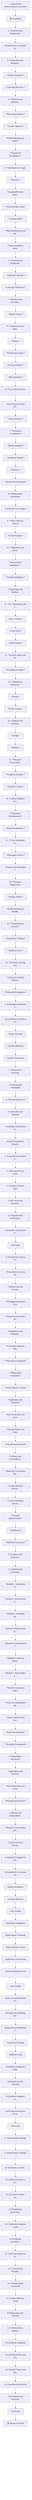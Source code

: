 flowchart TD
    A["🎯 Barry Bonds<br/>Active Inference Curriculum"] --> B["📚 Foundation"]
    
    B --> S1["1. Comprehensive Background..."]
    S1 --> S2["Comprehensive Curriculum Se..."]
    S2 --> S3["1. **Comprehensive Backgrou..."]
    S3 --> S4["**Section Overview:**"]
    S4 --> S5["**Learning Objectives:**"]
    S5 --> S6["2. **Personal and Professio..."]
    S6 --> S7["**Educational History:**"]
    S7 --> S8["**Career Trajectory:**"]
    S8 --> S9["**Public Speaking and Media:**"]
    S9 --> S10["**Awards and Recognitions:**"]
    S10 --> S11["3. **Intellectual and Cogni..."]
    S11 --> S12["**Expertise:**"]
    S12 --> S13["**Analytical/Problem-Solvin..."]
    S13 --> S14["**Communication Style:**"]
    S14 --> S15["**Learning Agility:**"]
    S15 --> S16["**Mathematical/Technical Ba..."]
    S16 --> S17["**Cross-Disciplinary Intere..."]
    S17 --> S18["4. **Learning and Developme..."]
    S18 --> S19["**Historical Learning:**"]
    S19 --> S20["**Learning Preferences:**"]
    S20 --> S21["**Individual Skill Developm..."]
    S21 --> S22["**Digital Literacy:**"]
    S22 --> S23["5. **Motivational and Value..."]
    S23 --> S24["**Values:**"]
    S24 --> S25["**Professional Goals:**"]
    S25 --> S26["**Personal Mission:**"]
    S26 --> S27["**Risk Tolerance:**"]
    S27 --> S28["6. **Core Active Inference ..."]
    S28 --> S29["**Free Energy Principle (FE..."]
    S29 --> S30["**Active Inference:**"]
    S30 --> S31["7. **Theoretical Foundations**"]
    S31 --> S32["**Markov Blankets:**"]
    S32 --> S33["**Variational Density:**"]
    S33 --> S34["**Precision:**"]
    S34 --> S35["**Hierarchical Processing:**"]
    S35 --> S36["8. **Mathematical Framework**"]
    S36 --> S37["**Variational Free Energy:**"]
    S37 --> S38["9. **Active Inference Theory**"]
    S38 --> S39["**Core Principles:**"]
    S39 --> S40["10. **Applications and Doma..."]
    S40 --> S41["**Neuroscience Applications:**"]
    S41 --> S42["**Artificial Intelligence:**"]
    S42 --> S43["**Psychology and Cognitive ..."]
    S43 --> S44["11. **Key Researchers and C..."]
    S44 --> S45["**Karl J. Friston:**"]
    S45 --> S46["**Andy Clark:**"]
    S46 --> S47["**Jakob Hohwy:**"]
    S47 --> S48["12. **Seminal Papers and Pu..."]
    S48 --> S49["**Foundational Papers:**"]
    S49 --> S50["13. **Educational Resources**"]
    S50 --> S51["**Books:**"]
    S51 --> S52["**Online Courses:**"]
    S52 --> S53["14. **Software and Computat..."]
    S53 --> S54["**pymdp:**"]
    S54 --> S55["**SPM12:**"]
    S55 --> S56["15. **Research Communities ..."]
    S56 --> S57["**Academic Societies:**"]
    S57 --> S58["**Research Centers:**"]
    S58 --> S59["16. **Current Research Dire..."]
    S59 --> S60["**Theoretical Developments:**"]
    S60 --> S61["**Empirical Research:**"]
    S61 --> S62["17. **Cross-Disciplinary Co..."]
    S62 --> S63["**Philosophy of Mind:**"]
    S63 --> S64["**Physics and Information T..."]
    S64 --> S65["18. **Practical Implementat..."]
    S65 --> S66["**Getting Started:**"]
    S66 --> S67["**Model Development Workflo..."]
    S67 --> S68["19. **Comprehensive Assessm..."]
    S68 --> S69["**Assessment Strategy:**"]
    S69 --> S70["**Reflection Tools:**"]
    S70 --> S71["20. **Extended Learning and..."]
    S71 --> S72["**Advanced Learning Pathway..."]
    S72 --> S73["**Professional Integration:**"]
    S73 --> S74["2. Knowledge Architecture A..."]
    S74 --> S75["Comprehensive Curriculum Se..."]
    S75 --> S76["Section Overview"]
    S76 --> S77["Learning Objectives"]
    S77 --> S78["Section Components"]
    S78 --> S79["1. Introduction to Knowledg..."]
    S79 --> S80["2. Mathematical Frameworks"]
    S80 --> S81["3. Practical Applications"]
    S81 --> S82["4. Assessment and Reflection"]
    S82 --> S83["5. Extended Learning and Pr..."]
    S83 --> S84["Section Development Require..."]
    S84 --> S85["1. Comprehensive Section In..."]
    S85 --> S86["2. Multi-Layered Core Conte..."]
    S86 --> S87["3. Extensive Practical Appl..."]
    S87 --> S88["4. Rich Visual and Conceptu..."]
    S88 --> S89["5. Comprehensive Assessment..."]
    S89 --> S90["6. Extended Learning and Pr..."]
    S90 --> S91["Conclusion"]
    S91 --> S92["3. Personalized Learning St..."]
    S92 --> S93["**Personalized Learning Str..."]
    S93 --> S94["**Optimal Learning Architec..."]
    S94 --> S95["**Pedagogical Approach Cust..."]
    S95 --> S96["**Content Customization Str..."]
    S96 --> S97["**Engagement and Motivation..."]
    S97 --> S98["**Core Active Inference Mat..."]
    S98 --> S99["**Theoretical Foundations**"]
    S99 --> S100["**Mathematical Framework**"]
    S100 --> S101["**Active Inference Theory**"]
    S101 --> S102["**Applications and Domains**"]
    S102 --> S103["**Key Researchers and Contr..."]
    S103 --> S104["**Seminal Papers and Public..."]
    S104 --> S105["**Educational Resources**"]
    S105 --> S106["**Software and Computationa..."]
    S106 --> S107["**Research Communities and ..."]
    S107 --> S108["**Current Research Directio..."]
    S108 --> S109["**Cross-Disciplinary Connec..."]
    S109 --> S110["**Practical Implementation**"]
    S110 --> S111["**Conclusion**"]
    S111 --> S112["**Additional Resources:**"]
    S112 --> S113["4. Comprehensive Curriculum..."]
    S113 --> S114["4. Comprehensive Curriculum..."]
    S114 --> S115["**Module 1: Introduction to..."]
    S115 --> S116["**Module 2: Neuroscience & ..."]
    S116 --> S117["**Module 3: Probability, Ba..."]
    S117 --> S118["**Module 4: Mathematical Fo..."]
    S118 --> S119["**Module 5: Computational T..."]
    S119 --> S120["**Module 6: Modeling Decisi..."]
    S120 --> S121["**Module 7: Case Studies & ..."]
    S121 --> S122["**Module 8: Advanced Topics..."]
    S122 --> S123["**Curriculum Development Ap..."]
    S123 --> S124["**Active Inference and Free..."]
    S124 --> S125["**Executive Summary**"]
    S125 --> S126["**Theoretical Foundations**"]
    S126 --> S127["**Mathematical Framework**"]
    S127 --> S128["**Applications and Domains**"]
    S128 --> S129["**Key Researchers and Contr..."]
    S129 --> S130["**Educational Resources**"]
    S130 --> S131["**Software and Computationa..."]
    S131 --> S132["**Research Communities and ..."]
    S132 --> S133["**Current Research Directio..."]
    S133 --> S134["5. Advanced Engagement and ..."]
    S134 --> S135["Comprehensive Curriculum Se..."]
    S135 --> S136["Section Introduction"]
    S136 --> S137["Learning Objectives"]
    S137 --> S138["Core Content"]
    S138 --> S139["Theoretical Foundations"]
    S139 --> S140["Mathematical Framework"]
    S140 --> S141["Active Inference Theory"]
    S141 --> S142["Applications and Domains"]
    S142 --> S143["Practical Applications and ..."]
    S143 --> S144["Case Studies"]
    S144 --> S145["Hands-On Implementation Pro..."]
    S145 --> S146["Simulation and Modeling Act..."]
    S146 --> S147["Assessment and Reflection F..."]
    S147 --> S148["Assessment Strategy"]
    S148 --> S149["Reflection Tools"]
    S149 --> S150["Extended Learning and Profe..."]
    S150 --> S151["Advanced Learning Pathways"]
    S151 --> S152["Professional Integration an..."]
    S152 --> S153["Community and Network Devel..."]
    S153 --> S154["Conclusion"]
    S154 --> S155["6. Implementation Strategy ..."]
    S155 --> S156["6. Implementation Strategy ..."]
    S156 --> S157["6.1 Introduction to Active ..."]
    S157 --> S158["6.2 Setting Up Access to So..."]
    S158 --> S159["6.3 Structured Timeline wit..."]
    S159 --> S160["6.4 Establishing Mentorship..."]
    S160 --> S161["6.5 Continuous Feedback Loops"]
    S161 --> S162["6.6 Facilitating Connection..."]
    S162 --> S163["6.7 Core Active Inference M..."]
    S163 --> S164["6.7.1 Free Energy Principle..."]
    S164 --> S165["6.7.2 Mathematical Framework"]
    S165 --> S166["6.7.3 Active Inference Theory"]
    S166 --> S167["6.8 Applications and Domains"]
    S167 --> S168["6.8.1 Neuroscience Applicat..."]
    S168 --> S169["6.8.2 Artificial Intelligence"]
    S169 --> S170["6.9 Key Researchers and Con..."]
    S170 --> S171["6.10 Seminal Papers and Pub..."]
    S171 --> S172["6.11 Educational Resources"]
    S172 --> S173["6.12 Software and Computati..."]
    S173 --> S174["Conclusion"]
    S174 --> Z["🏆 Mastery Achieved"]